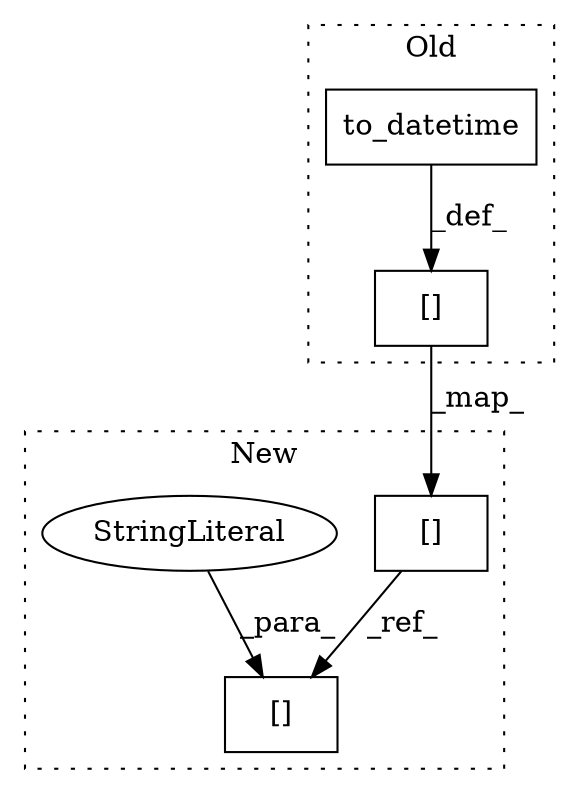 digraph G {
subgraph cluster0 {
1 [label="to_datetime" a="32" s="4202,4226" l="12,1" shape="box"];
3 [label="[]" a="2" s="5055,5070" l="5,1" shape="box"];
label = "Old";
style="dotted";
}
subgraph cluster1 {
2 [label="[]" a="2" s="4966,5005" l="5,1" shape="box"];
4 [label="[]" a="2" s="4900,4915" l="5,1" shape="box"];
5 [label="StringLiteral" a="45" s="4971" l="34" shape="ellipse"];
label = "New";
style="dotted";
}
1 -> 3 [label="_def_"];
3 -> 4 [label="_map_"];
4 -> 2 [label="_ref_"];
5 -> 2 [label="_para_"];
}